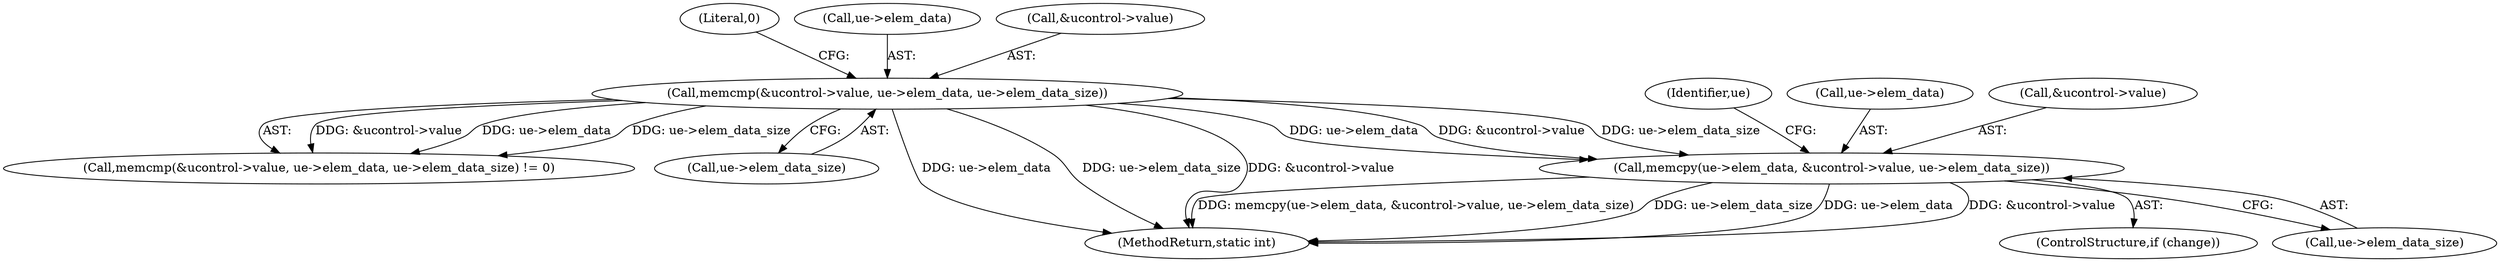 digraph "0_linux_07f4d9d74a04aa7c72c5dae0ef97565f28f17b92_1@API" {
"1000135" [label="(Call,memcpy(ue->elem_data, &ucontrol->value, ue->elem_data_size))"];
"1000121" [label="(Call,memcmp(&ucontrol->value, ue->elem_data, ue->elem_data_size))"];
"1000150" [label="(Identifier,ue)"];
"1000120" [label="(Call,memcmp(&ucontrol->value, ue->elem_data, ue->elem_data_size) != 0)"];
"1000143" [label="(Call,ue->elem_data_size)"];
"1000136" [label="(Call,ue->elem_data)"];
"1000121" [label="(Call,memcmp(&ucontrol->value, ue->elem_data, ue->elem_data_size))"];
"1000132" [label="(Literal,0)"];
"1000126" [label="(Call,ue->elem_data)"];
"1000135" [label="(Call,memcpy(ue->elem_data, &ucontrol->value, ue->elem_data_size))"];
"1000139" [label="(Call,&ucontrol->value)"];
"1000129" [label="(Call,ue->elem_data_size)"];
"1000155" [label="(MethodReturn,static int)"];
"1000133" [label="(ControlStructure,if (change))"];
"1000122" [label="(Call,&ucontrol->value)"];
"1000135" -> "1000133"  [label="AST: "];
"1000135" -> "1000143"  [label="CFG: "];
"1000136" -> "1000135"  [label="AST: "];
"1000139" -> "1000135"  [label="AST: "];
"1000143" -> "1000135"  [label="AST: "];
"1000150" -> "1000135"  [label="CFG: "];
"1000135" -> "1000155"  [label="DDG: &ucontrol->value"];
"1000135" -> "1000155"  [label="DDG: memcpy(ue->elem_data, &ucontrol->value, ue->elem_data_size)"];
"1000135" -> "1000155"  [label="DDG: ue->elem_data_size"];
"1000135" -> "1000155"  [label="DDG: ue->elem_data"];
"1000121" -> "1000135"  [label="DDG: ue->elem_data"];
"1000121" -> "1000135"  [label="DDG: &ucontrol->value"];
"1000121" -> "1000135"  [label="DDG: ue->elem_data_size"];
"1000121" -> "1000120"  [label="AST: "];
"1000121" -> "1000129"  [label="CFG: "];
"1000122" -> "1000121"  [label="AST: "];
"1000126" -> "1000121"  [label="AST: "];
"1000129" -> "1000121"  [label="AST: "];
"1000132" -> "1000121"  [label="CFG: "];
"1000121" -> "1000155"  [label="DDG: ue->elem_data"];
"1000121" -> "1000155"  [label="DDG: ue->elem_data_size"];
"1000121" -> "1000155"  [label="DDG: &ucontrol->value"];
"1000121" -> "1000120"  [label="DDG: &ucontrol->value"];
"1000121" -> "1000120"  [label="DDG: ue->elem_data"];
"1000121" -> "1000120"  [label="DDG: ue->elem_data_size"];
}
